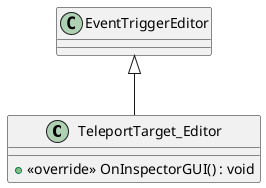 @startuml
class TeleportTarget_Editor {
    + <<override>> OnInspectorGUI() : void
}
EventTriggerEditor <|-- TeleportTarget_Editor
@enduml
